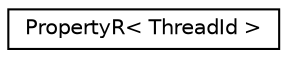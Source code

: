 digraph "Graphical Class Hierarchy"
{
 // INTERACTIVE_SVG=YES
 // LATEX_PDF_SIZE
  edge [fontname="Helvetica",fontsize="10",labelfontname="Helvetica",labelfontsize="10"];
  node [fontname="Helvetica",fontsize="10",shape=record];
  rankdir="LR";
  Node0 [label="PropertyR\< ThreadId \>",height=0.2,width=0.4,color="black", fillcolor="white", style="filled",URL="$struct_property_r.html",tooltip=" "];
}
